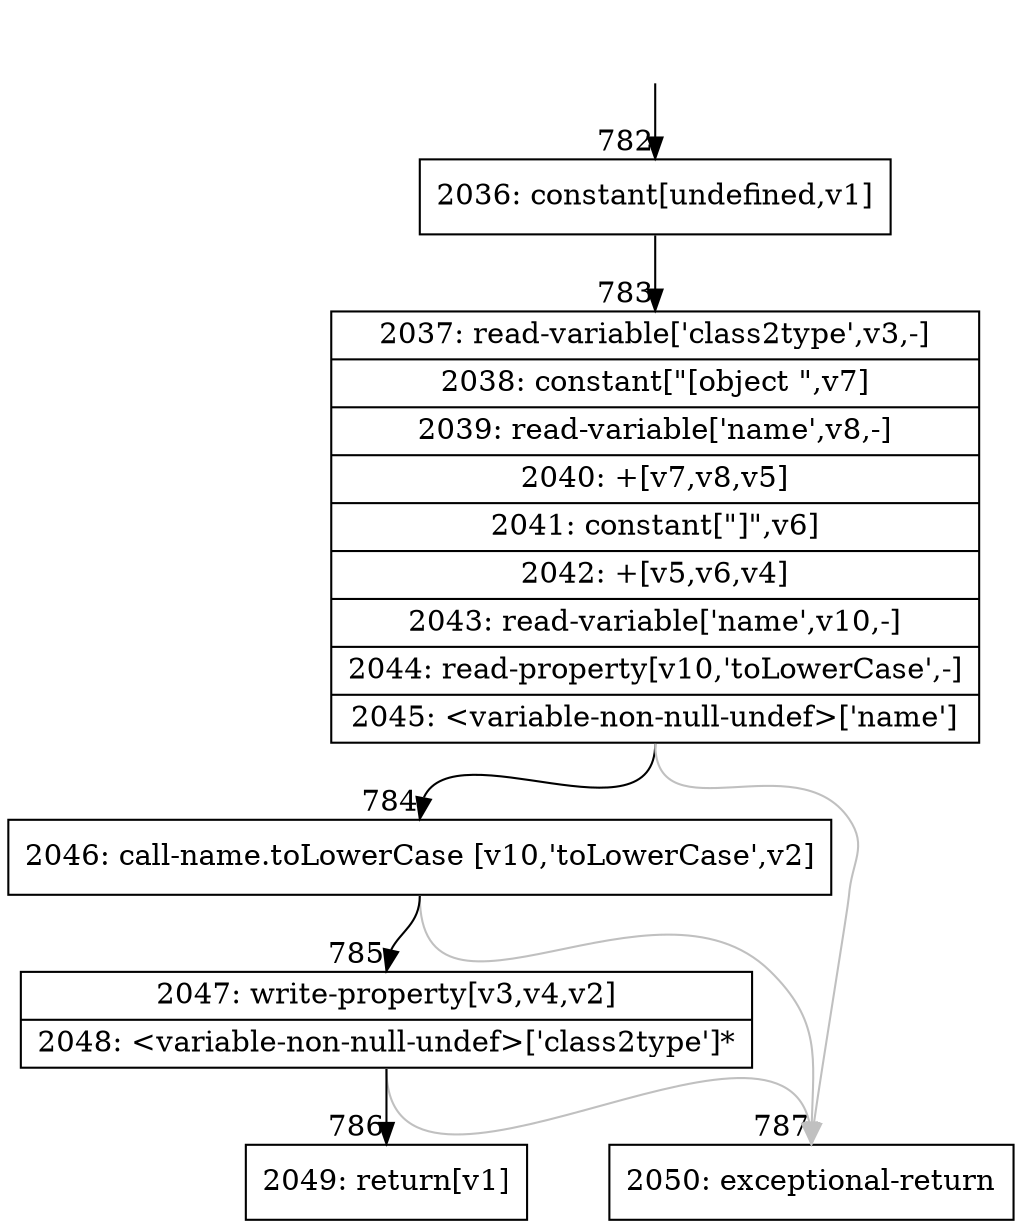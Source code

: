 digraph {
rankdir="TD"
BB_entry55[shape=none,label=""];
BB_entry55 -> BB782 [tailport=s, headport=n, headlabel="    782"]
BB782 [shape=record label="{2036: constant[undefined,v1]}" ] 
BB782 -> BB783 [tailport=s, headport=n, headlabel="      783"]
BB783 [shape=record label="{2037: read-variable['class2type',v3,-]|2038: constant[\"[object \",v7]|2039: read-variable['name',v8,-]|2040: +[v7,v8,v5]|2041: constant[\"]\",v6]|2042: +[v5,v6,v4]|2043: read-variable['name',v10,-]|2044: read-property[v10,'toLowerCase',-]|2045: \<variable-non-null-undef\>['name']}" ] 
BB783 -> BB784 [tailport=s, headport=n, headlabel="      784"]
BB783 -> BB787 [tailport=s, headport=n, color=gray, headlabel="      787"]
BB784 [shape=record label="{2046: call-name.toLowerCase [v10,'toLowerCase',v2]}" ] 
BB784 -> BB785 [tailport=s, headport=n, headlabel="      785"]
BB784 -> BB787 [tailport=s, headport=n, color=gray]
BB785 [shape=record label="{2047: write-property[v3,v4,v2]|2048: \<variable-non-null-undef\>['class2type']*}" ] 
BB785 -> BB786 [tailport=s, headport=n, headlabel="      786"]
BB785 -> BB787 [tailport=s, headport=n, color=gray]
BB786 [shape=record label="{2049: return[v1]}" ] 
BB787 [shape=record label="{2050: exceptional-return}" ] 
}
